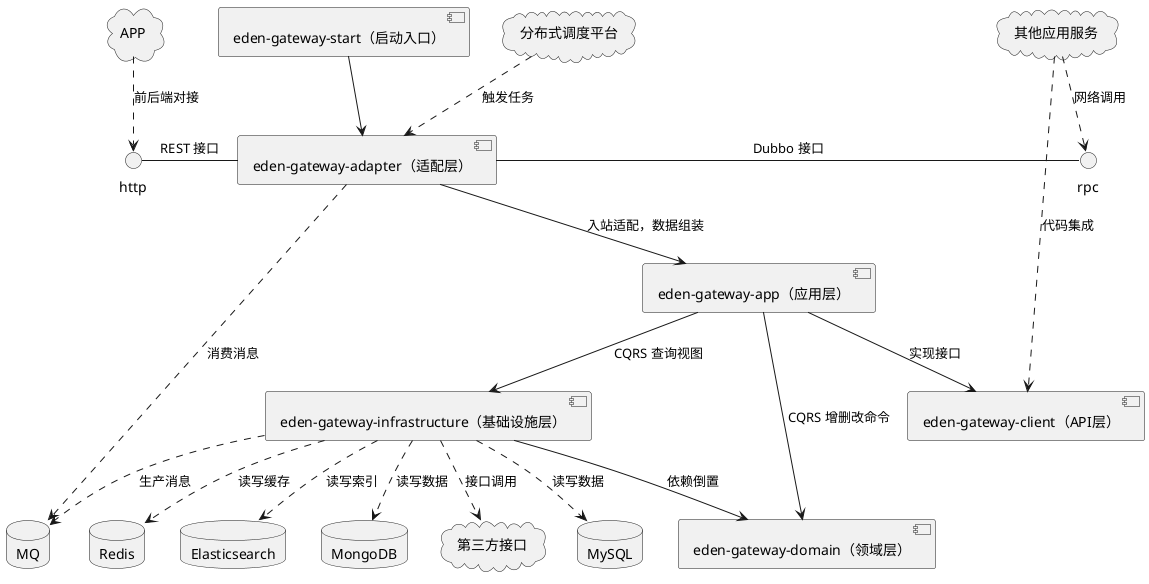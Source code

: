 @startuml

[eden-gateway-start（启动入口）] --> [eden-gateway-adapter（适配层）]
[eden-gateway-adapter（适配层）] --> [eden-gateway-app（应用层）]: 入站适配，数据组装
[eden-gateway-app（应用层）] --> [eden-gateway-client（API层）]: 实现接口
[eden-gateway-app（应用层）] --> [eden-gateway-domain（领域层）]: CQRS 增删改命令
[eden-gateway-app（应用层）] --> [eden-gateway-infrastructure（基础设施层）]: CQRS 查询视图
[eden-gateway-infrastructure（基础设施层）] --> [eden-gateway-domain（领域层）]: 依赖倒置

cloud APP
cloud 其他应用服务
cloud 第三方接口
cloud 分布式调度平台

database MySQL
database Redis
database MQ
database Elasticsearch
database MongoDB

http - [eden-gateway-adapter（适配层）]: REST 接口
[APP] ..> http: 前后端对接

[eden-gateway-adapter（适配层）] - rpc: Dubbo 接口
[其他应用服务] ..> rpc: 网络调用
[其他应用服务] ..> [eden-gateway-client（API层）]: 代码集成

[eden-gateway-adapter（适配层）] ..> MQ: 消费消息
[分布式调度平台] ..> [eden-gateway-adapter（适配层）]: 触发任务

[eden-gateway-infrastructure（基础设施层）] ..> MySQL: 读写数据
[eden-gateway-infrastructure（基础设施层）] ..> Elasticsearch: 读写索引
[eden-gateway-infrastructure（基础设施层）] ..> MongoDB: 读写数据
[eden-gateway-infrastructure（基础设施层）] ..> MQ: 生产消息
[eden-gateway-infrastructure（基础设施层）] ..> Redis: 读写缓存
[eden-gateway-infrastructure（基础设施层）] ..> 第三方接口: 接口调用

@enduml
